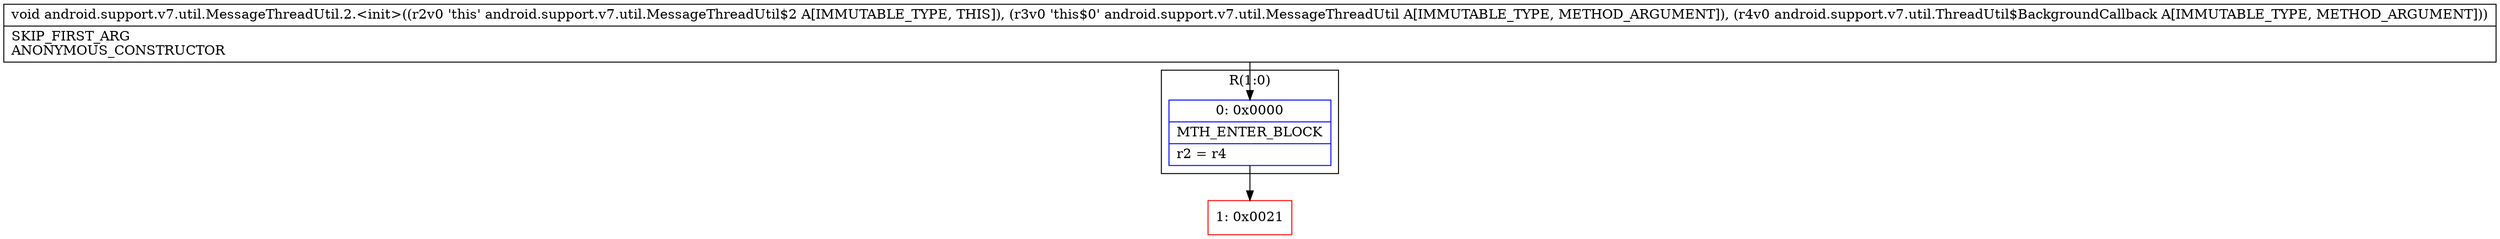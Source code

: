 digraph "CFG forandroid.support.v7.util.MessageThreadUtil.2.\<init\>(Landroid\/support\/v7\/util\/MessageThreadUtil;Landroid\/support\/v7\/util\/ThreadUtil$BackgroundCallback;)V" {
subgraph cluster_Region_1124579335 {
label = "R(1:0)";
node [shape=record,color=blue];
Node_0 [shape=record,label="{0\:\ 0x0000|MTH_ENTER_BLOCK\l|r2 = r4\l}"];
}
Node_1 [shape=record,color=red,label="{1\:\ 0x0021}"];
MethodNode[shape=record,label="{void android.support.v7.util.MessageThreadUtil.2.\<init\>((r2v0 'this' android.support.v7.util.MessageThreadUtil$2 A[IMMUTABLE_TYPE, THIS]), (r3v0 'this$0' android.support.v7.util.MessageThreadUtil A[IMMUTABLE_TYPE, METHOD_ARGUMENT]), (r4v0 android.support.v7.util.ThreadUtil$BackgroundCallback A[IMMUTABLE_TYPE, METHOD_ARGUMENT]))  | SKIP_FIRST_ARG\lANONYMOUS_CONSTRUCTOR\l}"];
MethodNode -> Node_0;
Node_0 -> Node_1;
}

